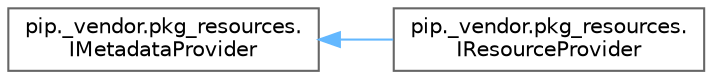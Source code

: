 digraph "Graphical Class Hierarchy"
{
 // LATEX_PDF_SIZE
  bgcolor="transparent";
  edge [fontname=Helvetica,fontsize=10,labelfontname=Helvetica,labelfontsize=10];
  node [fontname=Helvetica,fontsize=10,shape=box,height=0.2,width=0.4];
  rankdir="LR";
  Node0 [id="Node000000",label="pip._vendor.pkg_resources.\lIMetadataProvider",height=0.2,width=0.4,color="grey40", fillcolor="white", style="filled",URL="$d6/d17/classpip_1_1__vendor_1_1pkg__resources_1_1IMetadataProvider.html",tooltip=" "];
  Node0 -> Node1 [id="edge4863_Node000000_Node000001",dir="back",color="steelblue1",style="solid",tooltip=" "];
  Node1 [id="Node000001",label="pip._vendor.pkg_resources.\lIResourceProvider",height=0.2,width=0.4,color="grey40", fillcolor="white", style="filled",URL="$d3/dd0/classpip_1_1__vendor_1_1pkg__resources_1_1IResourceProvider.html",tooltip=" "];
}
